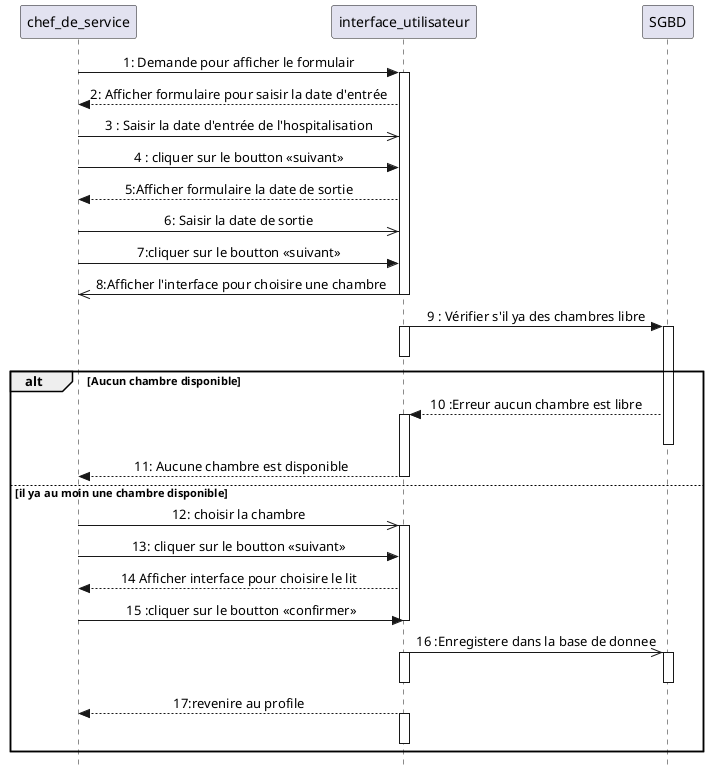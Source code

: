 @startuml organise hospitalisation

    skinparam style strictuml
    skinparam SequenceMessageAlignment center
    chef_de_service -> interface_utilisateur : 1: Demande pour afficher le formulair
    activate interface_utilisateur
    interface_utilisateur -->chef_de_service: 2: Afficher formulaire pour saisir la date d'entrée
    chef_de_service  ->> interface_utilisateur : 3 : Saisir la date d'entrée de l'hospitalisation
    chef_de_service -> interface_utilisateur : 4 : cliquer sur le boutton <<suivant>>
    interface_utilisateur --> chef_de_service : 5:Afficher formulaire la date de sortie
    chef_de_service->> interface_utilisateur :6: Saisir la date de sortie
    chef_de_service-> interface_utilisateur :  7:cliquer sur le boutton <<suivant>>
    interface_utilisateur->> chef_de_service: 8:Afficher l'interface pour choisire une chambre
    deactivate interface_utilisateur
    interface_utilisateur -> SGBD : 9 : Vérifier s'il ya des chambres libre
    activate SGBD 
    activate interface_utilisateur
    deactivate interface_utilisateur
    alt Aucun chambre disponible
        SGBD --> interface_utilisateur :10 :Erreur aucun chambre est libre
        activate interface_utilisateur
        deactivate SGBD
        interface_utilisateur --> chef_de_service : 11: Aucune chambre est disponible
        deactivate interface_utilisateur
    else il ya au moin une chambre disponible 
        chef_de_service->> interface_utilisateur : 12: choisir la chambre
        activate interface_utilisateur
        chef_de_service-> interface_utilisateur :  13: cliquer sur le boutton <<suivant>>
        interface_utilisateur -->chef_de_service: 14 Afficher interface pour choisire le lit
        chef_de_service  -> interface_utilisateur :  15 :cliquer sur le boutton <<confirmer>>
        deactivate interface_utilisateur
        interface_utilisateur ->> SGBD : 16 :Enregistere dans la base de donnee
        activate interface_utilisateur
        activate SGBD
        deactivate SGBD
        deactivate interface_utilisateur
        interface_utilisateur --> chef_de_service:17:revenire au profile
        activate interface_utilisateur 
        
        deactivate interface_utilisateur
        
    end
    
@enduml




